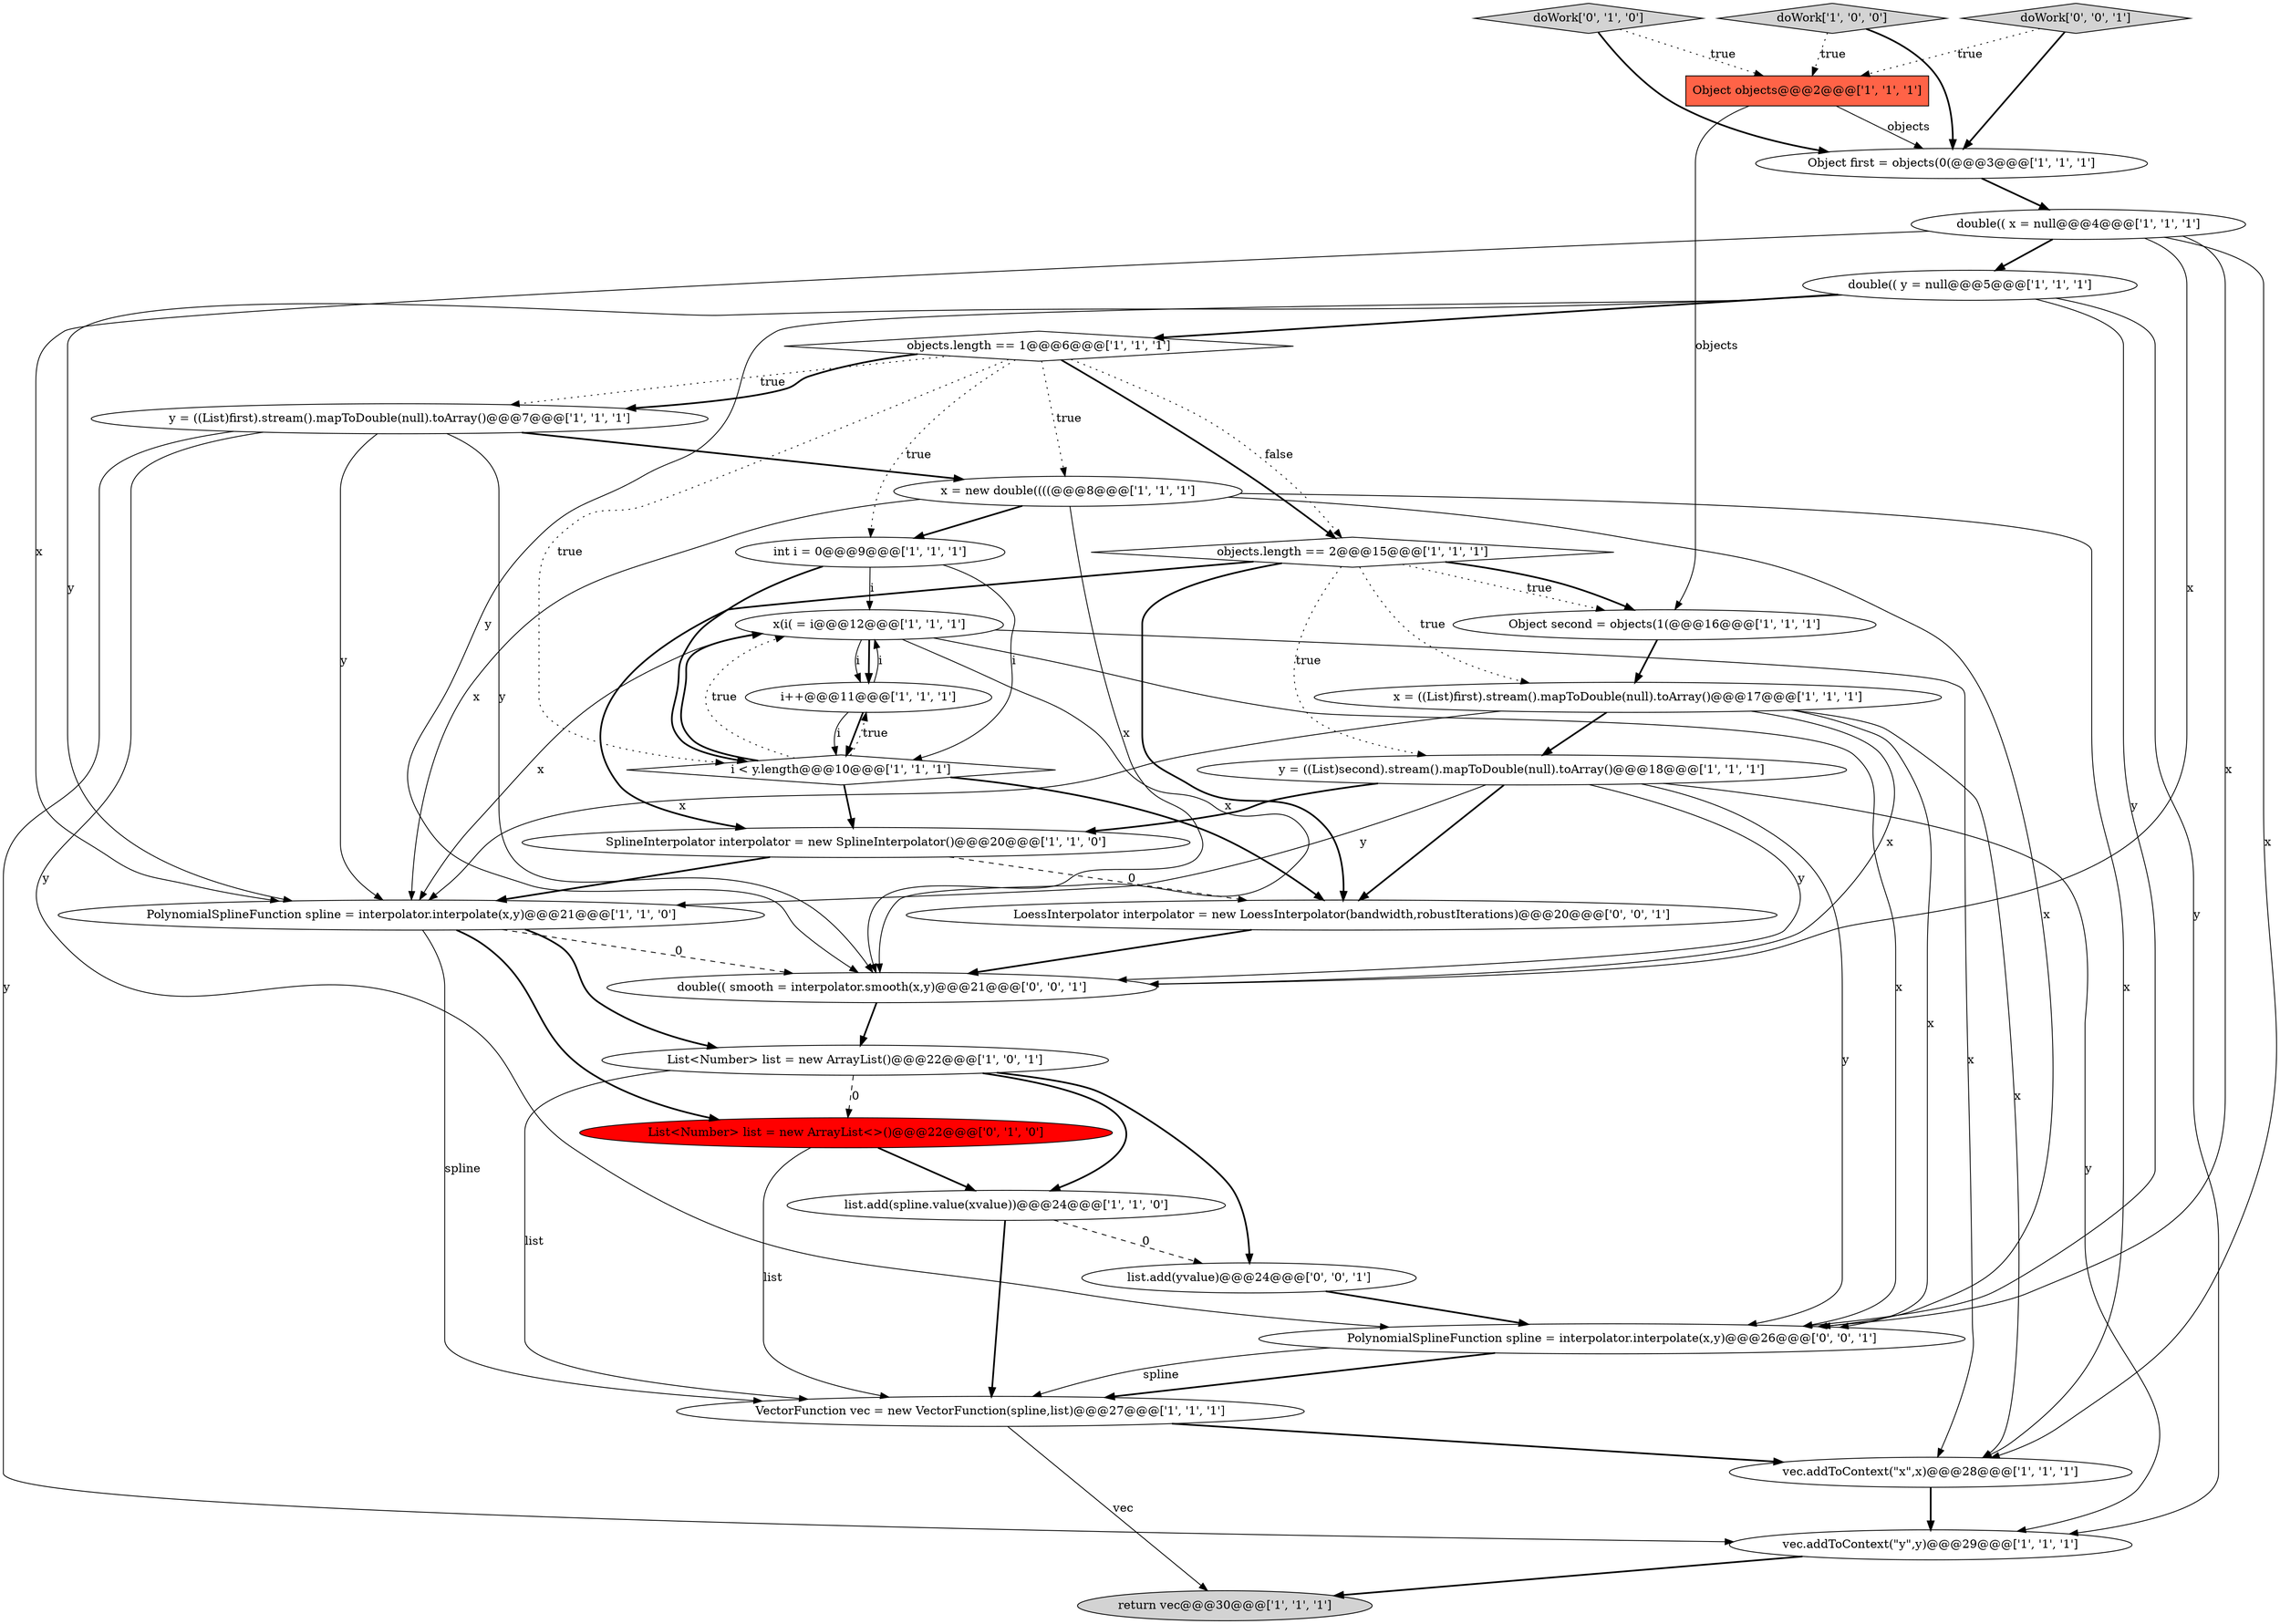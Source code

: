 digraph {
19 [style = filled, label = "x(i( = i@@@12@@@['1', '1', '1']", fillcolor = white, shape = ellipse image = "AAA0AAABBB1BBB"];
0 [style = filled, label = "y = ((List)first).stream().mapToDouble(null).toArray()@@@7@@@['1', '1', '1']", fillcolor = white, shape = ellipse image = "AAA0AAABBB1BBB"];
13 [style = filled, label = "objects.length == 2@@@15@@@['1', '1', '1']", fillcolor = white, shape = diamond image = "AAA0AAABBB1BBB"];
7 [style = filled, label = "double(( x = null@@@4@@@['1', '1', '1']", fillcolor = white, shape = ellipse image = "AAA0AAABBB1BBB"];
18 [style = filled, label = "List<Number> list = new ArrayList()@@@22@@@['1', '0', '1']", fillcolor = white, shape = ellipse image = "AAA0AAABBB1BBB"];
20 [style = filled, label = "x = ((List)first).stream().mapToDouble(null).toArray()@@@17@@@['1', '1', '1']", fillcolor = white, shape = ellipse image = "AAA0AAABBB1BBB"];
1 [style = filled, label = "int i = 0@@@9@@@['1', '1', '1']", fillcolor = white, shape = ellipse image = "AAA0AAABBB1BBB"];
11 [style = filled, label = "return vec@@@30@@@['1', '1', '1']", fillcolor = lightgray, shape = ellipse image = "AAA0AAABBB1BBB"];
12 [style = filled, label = "Object first = objects(0(@@@3@@@['1', '1', '1']", fillcolor = white, shape = ellipse image = "AAA0AAABBB1BBB"];
25 [style = filled, label = "doWork['0', '1', '0']", fillcolor = lightgray, shape = diamond image = "AAA0AAABBB2BBB"];
30 [style = filled, label = "LoessInterpolator interpolator = new LoessInterpolator(bandwidth,robustIterations)@@@20@@@['0', '0', '1']", fillcolor = white, shape = ellipse image = "AAA0AAABBB3BBB"];
10 [style = filled, label = "SplineInterpolator interpolator = new SplineInterpolator()@@@20@@@['1', '1', '0']", fillcolor = white, shape = ellipse image = "AAA0AAABBB1BBB"];
4 [style = filled, label = "doWork['1', '0', '0']", fillcolor = lightgray, shape = diamond image = "AAA0AAABBB1BBB"];
14 [style = filled, label = "list.add(spline.value(xvalue))@@@24@@@['1', '1', '0']", fillcolor = white, shape = ellipse image = "AAA0AAABBB1BBB"];
28 [style = filled, label = "list.add(yvalue)@@@24@@@['0', '0', '1']", fillcolor = white, shape = ellipse image = "AAA0AAABBB3BBB"];
26 [style = filled, label = "double(( smooth = interpolator.smooth(x,y)@@@21@@@['0', '0', '1']", fillcolor = white, shape = ellipse image = "AAA0AAABBB3BBB"];
6 [style = filled, label = "vec.addToContext(\"x\",x)@@@28@@@['1', '1', '1']", fillcolor = white, shape = ellipse image = "AAA0AAABBB1BBB"];
23 [style = filled, label = "vec.addToContext(\"y\",y)@@@29@@@['1', '1', '1']", fillcolor = white, shape = ellipse image = "AAA0AAABBB1BBB"];
17 [style = filled, label = "PolynomialSplineFunction spline = interpolator.interpolate(x,y)@@@21@@@['1', '1', '0']", fillcolor = white, shape = ellipse image = "AAA0AAABBB1BBB"];
21 [style = filled, label = "y = ((List)second).stream().mapToDouble(null).toArray()@@@18@@@['1', '1', '1']", fillcolor = white, shape = ellipse image = "AAA0AAABBB1BBB"];
3 [style = filled, label = "VectorFunction vec = new VectorFunction(spline,list)@@@27@@@['1', '1', '1']", fillcolor = white, shape = ellipse image = "AAA0AAABBB1BBB"];
29 [style = filled, label = "PolynomialSplineFunction spline = interpolator.interpolate(x,y)@@@26@@@['0', '0', '1']", fillcolor = white, shape = ellipse image = "AAA0AAABBB3BBB"];
22 [style = filled, label = "double(( y = null@@@5@@@['1', '1', '1']", fillcolor = white, shape = ellipse image = "AAA0AAABBB1BBB"];
8 [style = filled, label = "Object second = objects(1(@@@16@@@['1', '1', '1']", fillcolor = white, shape = ellipse image = "AAA0AAABBB1BBB"];
16 [style = filled, label = "i++@@@11@@@['1', '1', '1']", fillcolor = white, shape = ellipse image = "AAA0AAABBB1BBB"];
24 [style = filled, label = "List<Number> list = new ArrayList<>()@@@22@@@['0', '1', '0']", fillcolor = red, shape = ellipse image = "AAA1AAABBB2BBB"];
2 [style = filled, label = "Object objects@@@2@@@['1', '1', '1']", fillcolor = tomato, shape = box image = "AAA0AAABBB1BBB"];
5 [style = filled, label = "x = new double((((@@@8@@@['1', '1', '1']", fillcolor = white, shape = ellipse image = "AAA0AAABBB1BBB"];
9 [style = filled, label = "objects.length == 1@@@6@@@['1', '1', '1']", fillcolor = white, shape = diamond image = "AAA0AAABBB1BBB"];
27 [style = filled, label = "doWork['0', '0', '1']", fillcolor = lightgray, shape = diamond image = "AAA0AAABBB3BBB"];
15 [style = filled, label = "i < y.length@@@10@@@['1', '1', '1']", fillcolor = white, shape = diamond image = "AAA0AAABBB1BBB"];
14->3 [style = bold, label=""];
21->10 [style = bold, label=""];
19->26 [style = solid, label="x"];
15->10 [style = bold, label=""];
0->29 [style = solid, label="y"];
13->20 [style = dotted, label="true"];
19->17 [style = solid, label="x"];
10->17 [style = bold, label=""];
16->15 [style = solid, label="i"];
1->19 [style = solid, label="i"];
21->30 [style = bold, label=""];
27->2 [style = dotted, label="true"];
19->29 [style = solid, label="x"];
12->7 [style = bold, label=""];
5->17 [style = solid, label="x"];
0->17 [style = solid, label="y"];
19->16 [style = solid, label="i"];
8->20 [style = bold, label=""];
13->21 [style = dotted, label="true"];
21->29 [style = solid, label="y"];
9->13 [style = bold, label=""];
3->11 [style = solid, label="vec"];
9->15 [style = dotted, label="true"];
2->12 [style = solid, label="objects"];
5->26 [style = solid, label="x"];
29->3 [style = solid, label="spline"];
27->12 [style = bold, label=""];
22->29 [style = solid, label="y"];
5->6 [style = solid, label="x"];
22->26 [style = solid, label="y"];
22->9 [style = bold, label=""];
30->26 [style = bold, label=""];
7->17 [style = solid, label="x"];
9->13 [style = dotted, label="false"];
15->16 [style = dotted, label="true"];
20->6 [style = solid, label="x"];
18->28 [style = bold, label=""];
21->26 [style = solid, label="y"];
5->1 [style = bold, label=""];
16->19 [style = solid, label="i"];
24->3 [style = solid, label="list"];
7->29 [style = solid, label="x"];
21->23 [style = solid, label="y"];
17->3 [style = solid, label="spline"];
4->2 [style = dotted, label="true"];
13->10 [style = bold, label=""];
28->29 [style = bold, label=""];
9->0 [style = dotted, label="true"];
19->6 [style = solid, label="x"];
14->28 [style = dashed, label="0"];
6->23 [style = bold, label=""];
3->6 [style = bold, label=""];
15->19 [style = bold, label=""];
1->15 [style = solid, label="i"];
19->16 [style = bold, label=""];
7->22 [style = bold, label=""];
10->30 [style = dashed, label="0"];
22->23 [style = solid, label="y"];
13->8 [style = dotted, label="true"];
9->1 [style = dotted, label="true"];
4->12 [style = bold, label=""];
5->29 [style = solid, label="x"];
20->29 [style = solid, label="x"];
23->11 [style = bold, label=""];
25->2 [style = dotted, label="true"];
0->5 [style = bold, label=""];
18->24 [style = dashed, label="0"];
0->26 [style = solid, label="y"];
9->5 [style = dotted, label="true"];
16->15 [style = bold, label=""];
9->0 [style = bold, label=""];
1->15 [style = bold, label=""];
29->3 [style = bold, label=""];
7->26 [style = solid, label="x"];
22->17 [style = solid, label="y"];
7->6 [style = solid, label="x"];
15->30 [style = bold, label=""];
13->30 [style = bold, label=""];
0->23 [style = solid, label="y"];
24->14 [style = bold, label=""];
21->17 [style = solid, label="y"];
20->26 [style = solid, label="x"];
20->21 [style = bold, label=""];
17->24 [style = bold, label=""];
20->17 [style = solid, label="x"];
25->12 [style = bold, label=""];
2->8 [style = solid, label="objects"];
15->19 [style = dotted, label="true"];
17->26 [style = dashed, label="0"];
13->8 [style = bold, label=""];
18->3 [style = solid, label="list"];
18->14 [style = bold, label=""];
17->18 [style = bold, label=""];
26->18 [style = bold, label=""];
}
